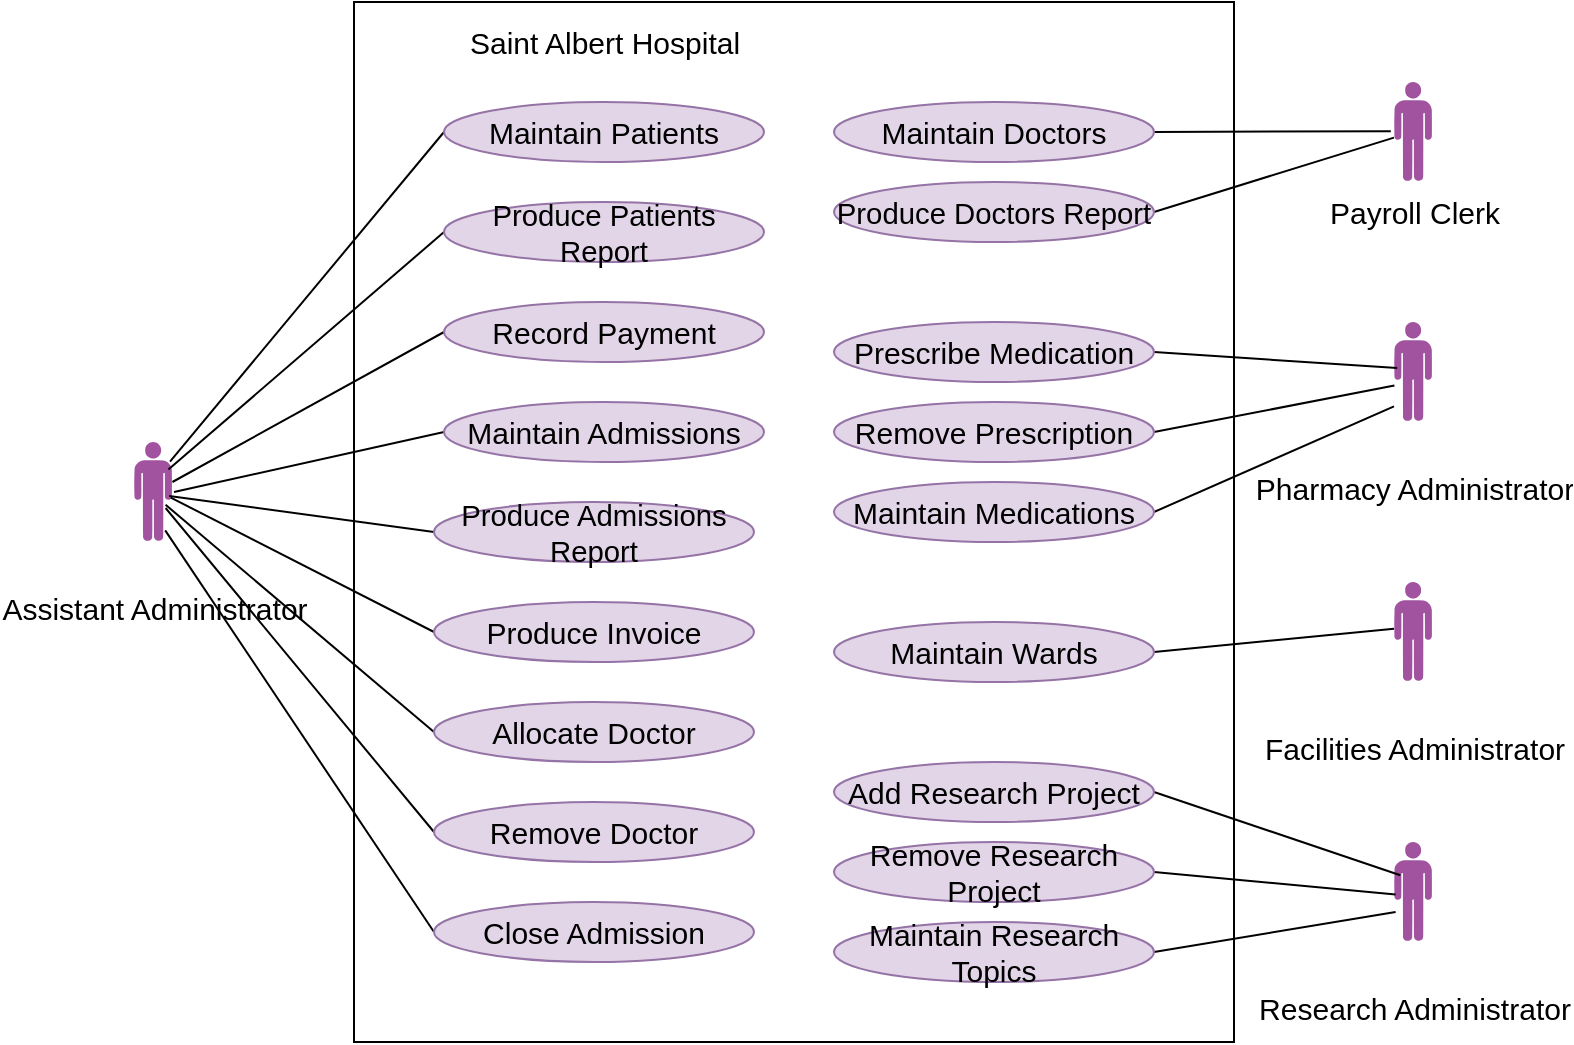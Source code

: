 <mxfile version="13.1.3" type="device"><diagram id="NZ0JPSY00Sc87p9I3Unj" name="Page-1"><mxGraphModel dx="1038" dy="548" grid="1" gridSize="10" guides="1" tooltips="1" connect="1" arrows="1" fold="1" page="1" pageScale="1" pageWidth="827" pageHeight="1169" math="0" shadow="0"><root><mxCell id="0"/><mxCell id="1" parent="0"/><mxCell id="ooz9KzrTLBmZqckKivdD-7" value="&lt;span style=&quot;background-color: rgb(255 , 255 , 255) ; font-size: 15px&quot;&gt;&lt;br&gt;Assistant Administrator&lt;/span&gt;" style="verticalLabelPosition=bottom;html=1;fillColor=#A153A0;verticalAlign=top;align=center;pointerEvents=1;shape=mxgraph.cisco_safe.design.actor_2;fontSize=15;" vertex="1" parent="1"><mxGeometry x="80" y="260" width="19" height="50" as="geometry"/></mxCell><mxCell id="ooz9KzrTLBmZqckKivdD-10" value="" style="whiteSpace=wrap;html=1;" vertex="1" parent="1"><mxGeometry x="190" y="40" width="440" height="520" as="geometry"/></mxCell><mxCell id="ooz9KzrTLBmZqckKivdD-21" style="rounded=0;orthogonalLoop=1;jettySize=auto;html=1;entryX=0.947;entryY=0.196;entryDx=0;entryDy=0;entryPerimeter=0;fontSize=15;endArrow=none;endFill=0;exitX=0;exitY=0.5;exitDx=0;exitDy=0;" edge="1" parent="1" source="ooz9KzrTLBmZqckKivdD-27" target="ooz9KzrTLBmZqckKivdD-7"><mxGeometry relative="1" as="geometry"/></mxCell><mxCell id="ooz9KzrTLBmZqckKivdD-54" style="edgeStyle=none;rounded=0;orthogonalLoop=1;jettySize=auto;html=1;exitX=0;exitY=0.5;exitDx=0;exitDy=0;endArrow=none;endFill=0;fontSize=15;entryX=1.053;entryY=0.5;entryDx=0;entryDy=0;entryPerimeter=0;" edge="1" parent="1" source="ooz9KzrTLBmZqckKivdD-11" target="ooz9KzrTLBmZqckKivdD-7"><mxGeometry relative="1" as="geometry"><mxPoint x="94" y="275" as="targetPoint"/></mxGeometry></mxCell><mxCell id="ooz9KzrTLBmZqckKivdD-11" value="Maintain Admissions" style="ellipse;whiteSpace=wrap;html=1;fontSize=15;fillColor=#e1d5e7;strokeColor=#9673a6;" vertex="1" parent="1"><mxGeometry x="235" y="240" width="160" height="30" as="geometry"/></mxCell><mxCell id="ooz9KzrTLBmZqckKivdD-23" style="edgeStyle=none;rounded=0;orthogonalLoop=1;jettySize=auto;html=1;exitX=0;exitY=0.5;exitDx=0;exitDy=0;endArrow=none;endFill=0;fontSize=15;entryX=1.011;entryY=0.4;entryDx=0;entryDy=0;entryPerimeter=0;" edge="1" parent="1" source="ooz9KzrTLBmZqckKivdD-31" target="ooz9KzrTLBmZqckKivdD-7"><mxGeometry relative="1" as="geometry"><mxPoint x="120" y="190" as="targetPoint"/><mxPoint x="235" y="385" as="sourcePoint"/></mxGeometry></mxCell><mxCell id="ooz9KzrTLBmZqckKivdD-24" style="edgeStyle=none;rounded=0;orthogonalLoop=1;jettySize=auto;html=1;exitX=0;exitY=0.5;exitDx=0;exitDy=0;endArrow=none;endFill=0;fontSize=15;entryX=0.905;entryY=0.276;entryDx=0;entryDy=0;entryPerimeter=0;" edge="1" parent="1" source="ooz9KzrTLBmZqckKivdD-30" target="ooz9KzrTLBmZqckKivdD-7"><mxGeometry relative="1" as="geometry"><mxPoint x="120" y="190" as="targetPoint"/></mxGeometry></mxCell><mxCell id="ooz9KzrTLBmZqckKivdD-55" style="edgeStyle=none;rounded=0;orthogonalLoop=1;jettySize=auto;html=1;exitX=0;exitY=0.5;exitDx=0;exitDy=0;entryX=0.926;entryY=0.54;entryDx=0;entryDy=0;entryPerimeter=0;endArrow=none;endFill=0;fontSize=15;" edge="1" parent="1" source="ooz9KzrTLBmZqckKivdD-19" target="ooz9KzrTLBmZqckKivdD-7"><mxGeometry relative="1" as="geometry"/></mxCell><mxCell id="ooz9KzrTLBmZqckKivdD-19" value="&lt;span style=&quot;font-size: 11.0pt ; line-height: 107% ; font-family: &amp;#34;arial&amp;#34; , sans-serif&quot;&gt;Produce Admissions Report&lt;/span&gt;" style="ellipse;whiteSpace=wrap;html=1;fontSize=15;fillColor=#e1d5e7;strokeColor=#9673a6;" vertex="1" parent="1"><mxGeometry x="230" y="290" width="160" height="30" as="geometry"/></mxCell><mxCell id="ooz9KzrTLBmZqckKivdD-25" style="edgeStyle=none;rounded=0;orthogonalLoop=1;jettySize=auto;html=1;exitX=0;exitY=0.5;exitDx=0;exitDy=0;endArrow=none;endFill=0;fontSize=15;entryX=0.821;entryY=0.884;entryDx=0;entryDy=0;entryPerimeter=0;" edge="1" parent="1" source="ooz9KzrTLBmZqckKivdD-20" target="ooz9KzrTLBmZqckKivdD-7"><mxGeometry relative="1" as="geometry"><mxPoint x="110" y="190" as="targetPoint"/></mxGeometry></mxCell><mxCell id="ooz9KzrTLBmZqckKivdD-20" value="Close Admission" style="ellipse;whiteSpace=wrap;html=1;fontSize=15;fillColor=#e1d5e7;strokeColor=#9673a6;" vertex="1" parent="1"><mxGeometry x="230" y="490" width="160" height="30" as="geometry"/></mxCell><mxCell id="ooz9KzrTLBmZqckKivdD-26" value="Saint Albert Hospital" style="text;html=1;resizable=0;autosize=1;align=center;verticalAlign=middle;points=[];fillColor=none;strokeColor=none;rounded=0;fontSize=15;" vertex="1" parent="1"><mxGeometry x="240" y="50" width="150" height="20" as="geometry"/></mxCell><mxCell id="ooz9KzrTLBmZqckKivdD-27" value="Maintain Patients" style="ellipse;whiteSpace=wrap;html=1;fontSize=15;fillColor=#e1d5e7;strokeColor=#9673a6;" vertex="1" parent="1"><mxGeometry x="235" y="90" width="160" height="30" as="geometry"/></mxCell><mxCell id="ooz9KzrTLBmZqckKivdD-30" value="&lt;span style=&quot;font-size: 11.0pt ; line-height: 107% ; font-family: &amp;#34;arial&amp;#34; , sans-serif&quot;&gt;Produce Patients Report&lt;/span&gt;" style="ellipse;whiteSpace=wrap;html=1;fontSize=15;fillColor=#e1d5e7;strokeColor=#9673a6;" vertex="1" parent="1"><mxGeometry x="235" y="140" width="160" height="30" as="geometry"/></mxCell><mxCell id="ooz9KzrTLBmZqckKivdD-31" value="Record Payment" style="ellipse;whiteSpace=wrap;html=1;fontSize=15;fillColor=#e1d5e7;strokeColor=#9673a6;" vertex="1" parent="1"><mxGeometry x="235" y="190" width="160" height="30" as="geometry"/></mxCell><mxCell id="ooz9KzrTLBmZqckKivdD-63" style="edgeStyle=none;rounded=0;orthogonalLoop=1;jettySize=auto;html=1;exitX=1;exitY=0.5;exitDx=0;exitDy=0;entryX=-0.084;entryY=0.492;entryDx=0;entryDy=0;entryPerimeter=0;endArrow=none;endFill=0;fontSize=15;" edge="1" parent="1" source="ooz9KzrTLBmZqckKivdD-32" target="ooz9KzrTLBmZqckKivdD-37"><mxGeometry relative="1" as="geometry"/></mxCell><mxCell id="ooz9KzrTLBmZqckKivdD-32" value="Maintain Doctors" style="ellipse;whiteSpace=wrap;html=1;fontSize=15;fillColor=#e1d5e7;strokeColor=#9673a6;" vertex="1" parent="1"><mxGeometry x="430" y="90" width="160" height="30" as="geometry"/></mxCell><mxCell id="ooz9KzrTLBmZqckKivdD-64" style="edgeStyle=none;rounded=0;orthogonalLoop=1;jettySize=auto;html=1;exitX=1;exitY=0.5;exitDx=0;exitDy=0;entryX=0;entryY=0.556;entryDx=0;entryDy=0;entryPerimeter=0;endArrow=none;endFill=0;fontSize=15;" edge="1" parent="1" source="ooz9KzrTLBmZqckKivdD-36" target="ooz9KzrTLBmZqckKivdD-37"><mxGeometry relative="1" as="geometry"/></mxCell><mxCell id="ooz9KzrTLBmZqckKivdD-36" value="&lt;span style=&quot;font-size: 11.0pt ; line-height: 107% ; font-family: &amp;#34;arial&amp;#34; , sans-serif&quot;&gt;Produce Doctors Report&lt;/span&gt;" style="ellipse;whiteSpace=wrap;html=1;fontSize=15;fillColor=#e1d5e7;strokeColor=#9673a6;" vertex="1" parent="1"><mxGeometry x="430" y="130" width="160" height="30" as="geometry"/></mxCell><mxCell id="ooz9KzrTLBmZqckKivdD-37" value="Payroll Clerk" style="verticalLabelPosition=bottom;html=1;fillColor=#A153A0;verticalAlign=top;align=center;pointerEvents=1;shape=mxgraph.cisco_safe.design.actor_2;fontSize=15;" vertex="1" parent="1"><mxGeometry x="710" y="80" width="19" height="50" as="geometry"/></mxCell><mxCell id="ooz9KzrTLBmZqckKivdD-39" value="&lt;span style=&quot;background-color: rgb(255 , 255 , 255) ; font-size: 15px&quot;&gt;&lt;br&gt;Pharmacy Administrator&lt;/span&gt;" style="verticalLabelPosition=bottom;html=1;fillColor=#A153A0;verticalAlign=top;align=center;pointerEvents=1;shape=mxgraph.cisco_safe.design.actor_2;fontSize=15;" vertex="1" parent="1"><mxGeometry x="710" y="200" width="19" height="50" as="geometry"/></mxCell><mxCell id="ooz9KzrTLBmZqckKivdD-65" style="edgeStyle=none;rounded=0;orthogonalLoop=1;jettySize=auto;html=1;exitX=1;exitY=0.5;exitDx=0;exitDy=0;entryX=0.084;entryY=0.46;entryDx=0;entryDy=0;entryPerimeter=0;endArrow=none;endFill=0;fontSize=15;" edge="1" parent="1" source="ooz9KzrTLBmZqckKivdD-40" target="ooz9KzrTLBmZqckKivdD-39"><mxGeometry relative="1" as="geometry"/></mxCell><mxCell id="ooz9KzrTLBmZqckKivdD-40" value="Prescribe Medication" style="ellipse;whiteSpace=wrap;html=1;fontSize=15;fillColor=#e1d5e7;strokeColor=#9673a6;" vertex="1" parent="1"><mxGeometry x="430" y="200" width="160" height="30" as="geometry"/></mxCell><mxCell id="ooz9KzrTLBmZqckKivdD-66" style="edgeStyle=none;rounded=0;orthogonalLoop=1;jettySize=auto;html=1;exitX=1;exitY=0.5;exitDx=0;exitDy=0;endArrow=none;endFill=0;fontSize=15;entryX=0.011;entryY=0.636;entryDx=0;entryDy=0;entryPerimeter=0;" edge="1" parent="1" source="ooz9KzrTLBmZqckKivdD-41" target="ooz9KzrTLBmZqckKivdD-39"><mxGeometry relative="1" as="geometry"><mxPoint x="710" y="230" as="targetPoint"/></mxGeometry></mxCell><mxCell id="ooz9KzrTLBmZqckKivdD-41" value="Remove Prescription" style="ellipse;whiteSpace=wrap;html=1;fontSize=15;fillColor=#e1d5e7;strokeColor=#9673a6;" vertex="1" parent="1"><mxGeometry x="430" y="240" width="160" height="30" as="geometry"/></mxCell><mxCell id="ooz9KzrTLBmZqckKivdD-67" style="edgeStyle=none;rounded=0;orthogonalLoop=1;jettySize=auto;html=1;exitX=1;exitY=0.5;exitDx=0;exitDy=0;entryX=0;entryY=0.844;entryDx=0;entryDy=0;entryPerimeter=0;endArrow=none;endFill=0;fontSize=15;" edge="1" parent="1" source="ooz9KzrTLBmZqckKivdD-44" target="ooz9KzrTLBmZqckKivdD-39"><mxGeometry relative="1" as="geometry"/></mxCell><mxCell id="ooz9KzrTLBmZqckKivdD-44" value="Maintain Medications" style="ellipse;whiteSpace=wrap;html=1;fontSize=15;fillColor=#e1d5e7;strokeColor=#9673a6;" vertex="1" parent="1"><mxGeometry x="430" y="280" width="160" height="30" as="geometry"/></mxCell><mxCell id="ooz9KzrTLBmZqckKivdD-56" style="edgeStyle=none;rounded=0;orthogonalLoop=1;jettySize=auto;html=1;exitX=0;exitY=0.5;exitDx=0;exitDy=0;entryX=0.968;entryY=0.556;entryDx=0;entryDy=0;entryPerimeter=0;endArrow=none;endFill=0;fontSize=15;" edge="1" parent="1" source="ooz9KzrTLBmZqckKivdD-47" target="ooz9KzrTLBmZqckKivdD-7"><mxGeometry relative="1" as="geometry"/></mxCell><mxCell id="ooz9KzrTLBmZqckKivdD-47" value="Produce Invoice" style="ellipse;whiteSpace=wrap;html=1;fontSize=15;fillColor=#e1d5e7;strokeColor=#9673a6;" vertex="1" parent="1"><mxGeometry x="230" y="340" width="160" height="30" as="geometry"/></mxCell><mxCell id="ooz9KzrTLBmZqckKivdD-58" style="edgeStyle=none;rounded=0;orthogonalLoop=1;jettySize=auto;html=1;exitX=0;exitY=0.5;exitDx=0;exitDy=0;endArrow=none;endFill=0;fontSize=15;entryX=0.832;entryY=0.66;entryDx=0;entryDy=0;entryPerimeter=0;" edge="1" parent="1" source="ooz9KzrTLBmZqckKivdD-48" target="ooz9KzrTLBmZqckKivdD-7"><mxGeometry relative="1" as="geometry"><mxPoint x="110" y="190" as="targetPoint"/></mxGeometry></mxCell><mxCell id="ooz9KzrTLBmZqckKivdD-48" value="Remove Doctor" style="ellipse;whiteSpace=wrap;html=1;fontSize=15;fillColor=#e1d5e7;strokeColor=#9673a6;" vertex="1" parent="1"><mxGeometry x="230" y="440" width="160" height="30" as="geometry"/></mxCell><mxCell id="ooz9KzrTLBmZqckKivdD-57" style="edgeStyle=none;rounded=0;orthogonalLoop=1;jettySize=auto;html=1;exitX=0;exitY=0.5;exitDx=0;exitDy=0;endArrow=none;endFill=0;fontSize=15;entryX=0.832;entryY=0.628;entryDx=0;entryDy=0;entryPerimeter=0;" edge="1" parent="1" source="ooz9KzrTLBmZqckKivdD-49" target="ooz9KzrTLBmZqckKivdD-7"><mxGeometry relative="1" as="geometry"><mxPoint x="110" y="190" as="targetPoint"/></mxGeometry></mxCell><mxCell id="ooz9KzrTLBmZqckKivdD-49" value="Allocate Doctor" style="ellipse;whiteSpace=wrap;html=1;fontSize=15;fillColor=#e1d5e7;strokeColor=#9673a6;" vertex="1" parent="1"><mxGeometry x="230" y="390" width="160" height="30" as="geometry"/></mxCell><mxCell id="ooz9KzrTLBmZqckKivdD-68" style="edgeStyle=none;rounded=0;orthogonalLoop=1;jettySize=auto;html=1;exitX=1;exitY=0.5;exitDx=0;exitDy=0;entryX=0;entryY=0.468;entryDx=0;entryDy=0;entryPerimeter=0;endArrow=none;endFill=0;fontSize=15;" edge="1" parent="1" source="ooz9KzrTLBmZqckKivdD-50" target="ooz9KzrTLBmZqckKivdD-53"><mxGeometry relative="1" as="geometry"/></mxCell><mxCell id="ooz9KzrTLBmZqckKivdD-50" value="Maintain Wards" style="ellipse;whiteSpace=wrap;html=1;fontSize=15;fillColor=#e1d5e7;strokeColor=#9673a6;" vertex="1" parent="1"><mxGeometry x="430" y="350" width="160" height="30" as="geometry"/></mxCell><mxCell id="ooz9KzrTLBmZqckKivdD-53" value="&lt;span style=&quot;background-color: rgb(255 , 255 , 255) ; font-size: 15px&quot;&gt;&lt;br&gt;Facilities Administrator&lt;/span&gt;" style="verticalLabelPosition=bottom;html=1;fillColor=#A153A0;verticalAlign=top;align=center;pointerEvents=1;shape=mxgraph.cisco_safe.design.actor_2;fontSize=15;" vertex="1" parent="1"><mxGeometry x="710" y="330" width="19" height="50" as="geometry"/></mxCell><mxCell id="ooz9KzrTLBmZqckKivdD-59" value="&lt;span style=&quot;background-color: rgb(255 , 255 , 255) ; font-size: 15px&quot;&gt;&lt;br&gt;Research Administrator&lt;/span&gt;" style="verticalLabelPosition=bottom;html=1;fillColor=#A153A0;verticalAlign=top;align=center;pointerEvents=1;shape=mxgraph.cisco_safe.design.actor_2;fontSize=15;" vertex="1" parent="1"><mxGeometry x="710" y="460" width="19" height="50" as="geometry"/></mxCell><mxCell id="ooz9KzrTLBmZqckKivdD-69" style="edgeStyle=none;rounded=0;orthogonalLoop=1;jettySize=auto;html=1;exitX=1;exitY=0.5;exitDx=0;exitDy=0;entryX=0.168;entryY=0.332;entryDx=0;entryDy=0;entryPerimeter=0;endArrow=none;endFill=0;fontSize=15;" edge="1" parent="1" source="ooz9KzrTLBmZqckKivdD-60" target="ooz9KzrTLBmZqckKivdD-59"><mxGeometry relative="1" as="geometry"/></mxCell><mxCell id="ooz9KzrTLBmZqckKivdD-60" value="Add Research Project" style="ellipse;whiteSpace=wrap;html=1;fontSize=15;fillColor=#e1d5e7;strokeColor=#9673a6;" vertex="1" parent="1"><mxGeometry x="430" y="420" width="160" height="30" as="geometry"/></mxCell><mxCell id="ooz9KzrTLBmZqckKivdD-70" style="edgeStyle=none;rounded=0;orthogonalLoop=1;jettySize=auto;html=1;exitX=1;exitY=0.5;exitDx=0;exitDy=0;entryX=0.042;entryY=0.524;entryDx=0;entryDy=0;entryPerimeter=0;endArrow=none;endFill=0;fontSize=15;" edge="1" parent="1" source="ooz9KzrTLBmZqckKivdD-61" target="ooz9KzrTLBmZqckKivdD-59"><mxGeometry relative="1" as="geometry"/></mxCell><mxCell id="ooz9KzrTLBmZqckKivdD-61" value="Remove Research Project" style="ellipse;whiteSpace=wrap;html=1;fontSize=15;fillColor=#e1d5e7;strokeColor=#9673a6;" vertex="1" parent="1"><mxGeometry x="430" y="460" width="160" height="30" as="geometry"/></mxCell><mxCell id="ooz9KzrTLBmZqckKivdD-71" style="edgeStyle=none;rounded=0;orthogonalLoop=1;jettySize=auto;html=1;exitX=1;exitY=0.5;exitDx=0;exitDy=0;entryX=0.042;entryY=0.7;entryDx=0;entryDy=0;entryPerimeter=0;endArrow=none;endFill=0;fontSize=15;" edge="1" parent="1" source="ooz9KzrTLBmZqckKivdD-62" target="ooz9KzrTLBmZqckKivdD-59"><mxGeometry relative="1" as="geometry"/></mxCell><mxCell id="ooz9KzrTLBmZqckKivdD-62" value="Maintain Research Topics" style="ellipse;whiteSpace=wrap;html=1;fontSize=15;fillColor=#e1d5e7;strokeColor=#9673a6;" vertex="1" parent="1"><mxGeometry x="430" y="500" width="160" height="30" as="geometry"/></mxCell></root></mxGraphModel></diagram></mxfile>
